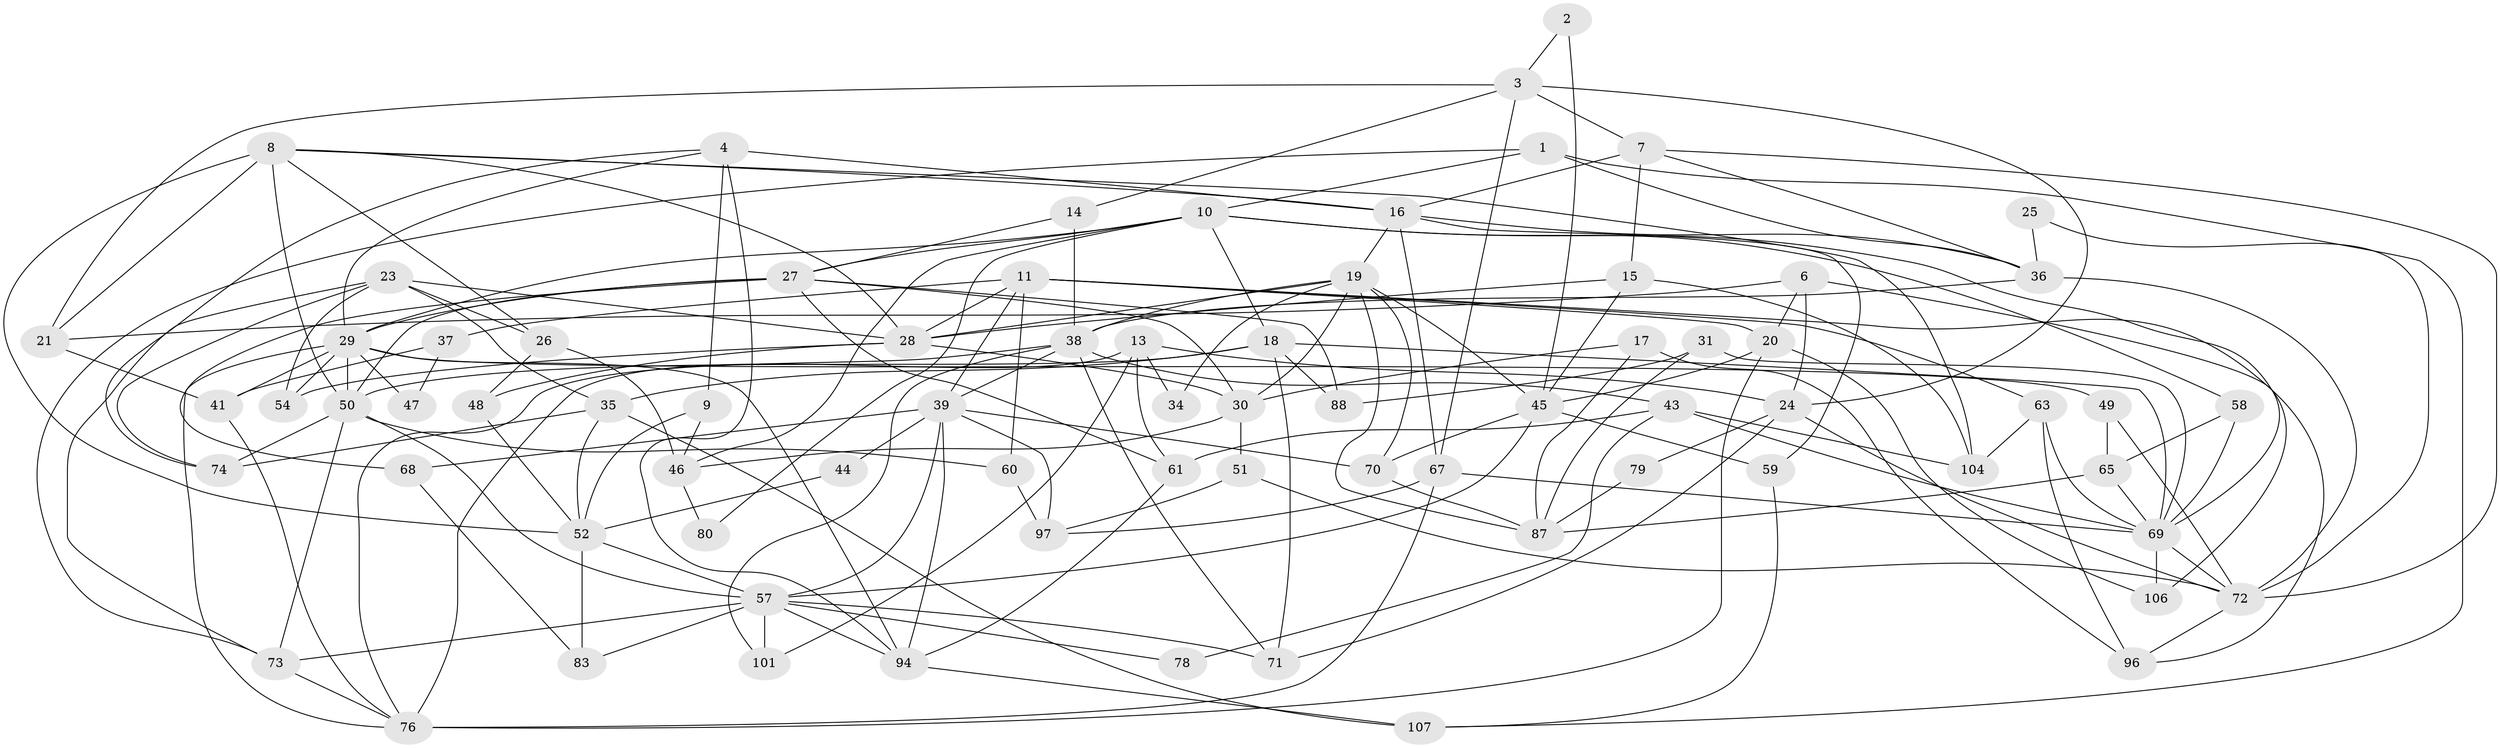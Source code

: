 // original degree distribution, {3: 0.28703703703703703, 2: 0.14814814814814814, 6: 0.12037037037037036, 4: 0.26851851851851855, 5: 0.10185185185185185, 7: 0.05555555555555555, 8: 0.018518518518518517}
// Generated by graph-tools (version 1.1) at 2025/11/02/27/25 16:11:21]
// undirected, 75 vertices, 180 edges
graph export_dot {
graph [start="1"]
  node [color=gray90,style=filled];
  1 [super="+90"];
  2;
  3 [super="+5"];
  4 [super="+32"];
  6;
  7;
  8 [super="+12"];
  9 [super="+53"];
  10 [super="+33"];
  11;
  13 [super="+42"];
  14;
  15 [super="+55"];
  16 [super="+22"];
  17;
  18 [super="+62"];
  19 [super="+64"];
  20 [super="+98"];
  21;
  23 [super="+103"];
  24 [super="+89"];
  25;
  26;
  27 [super="+95"];
  28 [super="+92"];
  29 [super="+84"];
  30;
  31;
  34;
  35 [super="+86"];
  36 [super="+85"];
  37;
  38 [super="+40"];
  39 [super="+93"];
  41;
  43;
  44;
  45 [super="+99"];
  46 [super="+56"];
  47;
  48;
  49;
  50 [super="+108"];
  51;
  52 [super="+81"];
  54;
  57 [super="+82"];
  58;
  59;
  60;
  61;
  63 [super="+100"];
  65 [super="+66"];
  67 [super="+105"];
  68;
  69 [super="+75"];
  70 [super="+77"];
  71;
  72 [super="+102"];
  73;
  74;
  76;
  78;
  79;
  80;
  83;
  87 [super="+91"];
  88;
  94;
  96;
  97;
  101;
  104;
  106;
  107;
  1 -- 107;
  1 -- 73;
  1 -- 10;
  1 -- 36;
  2 -- 45;
  2 -- 3;
  3 -- 67;
  3 -- 21;
  3 -- 7;
  3 -- 24;
  3 -- 14;
  4 -- 16 [weight=2];
  4 -- 74;
  4 -- 29;
  4 -- 94;
  4 -- 9;
  6 -- 24;
  6 -- 21;
  6 -- 106;
  6 -- 20;
  7 -- 72;
  7 -- 15;
  7 -- 36;
  7 -- 16;
  8 -- 104;
  8 -- 21;
  8 -- 16;
  8 -- 50;
  8 -- 52;
  8 -- 26;
  8 -- 28;
  9 -- 52;
  9 -- 46;
  10 -- 69;
  10 -- 29;
  10 -- 58;
  10 -- 80;
  10 -- 18;
  10 -- 27;
  10 -- 46;
  11 -- 37;
  11 -- 60;
  11 -- 63;
  11 -- 96;
  11 -- 20;
  11 -- 28;
  11 -- 39;
  13 -- 61;
  13 -- 34;
  13 -- 101;
  13 -- 76;
  13 -- 24;
  14 -- 38;
  14 -- 27;
  15 -- 104;
  15 -- 28;
  15 -- 45;
  16 -- 36;
  16 -- 59;
  16 -- 67;
  16 -- 19;
  17 -- 96;
  17 -- 30;
  17 -- 87;
  18 -- 69;
  18 -- 35;
  18 -- 50;
  18 -- 71;
  18 -- 88;
  19 -- 38;
  19 -- 34;
  19 -- 70;
  19 -- 87;
  19 -- 28;
  19 -- 30;
  19 -- 45;
  20 -- 106;
  20 -- 76;
  20 -- 45;
  21 -- 41;
  23 -- 26;
  23 -- 35;
  23 -- 54;
  23 -- 74;
  23 -- 73;
  23 -- 28;
  24 -- 79;
  24 -- 72;
  24 -- 71;
  25 -- 36;
  25 -- 72;
  26 -- 48;
  26 -- 46;
  27 -- 61;
  27 -- 29;
  27 -- 50;
  27 -- 68;
  27 -- 30;
  27 -- 88;
  28 -- 30;
  28 -- 48;
  28 -- 54;
  29 -- 41;
  29 -- 47;
  29 -- 54;
  29 -- 76;
  29 -- 49;
  29 -- 94;
  29 -- 50;
  30 -- 51;
  30 -- 46;
  31 -- 69;
  31 -- 88;
  31 -- 87;
  35 -- 74;
  35 -- 107;
  35 -- 52;
  36 -- 72;
  36 -- 38;
  37 -- 41;
  37 -- 47;
  38 -- 76;
  38 -- 39;
  38 -- 43;
  38 -- 101;
  38 -- 71;
  39 -- 97;
  39 -- 44;
  39 -- 68;
  39 -- 70 [weight=2];
  39 -- 57;
  39 -- 94;
  41 -- 76;
  43 -- 104;
  43 -- 61;
  43 -- 69;
  43 -- 78;
  44 -- 52;
  45 -- 59;
  45 -- 57;
  45 -- 70;
  46 -- 80;
  48 -- 52;
  49 -- 72;
  49 -- 65;
  50 -- 60;
  50 -- 73;
  50 -- 74;
  50 -- 57;
  51 -- 97;
  51 -- 72;
  52 -- 83;
  52 -- 57;
  57 -- 94;
  57 -- 71;
  57 -- 73;
  57 -- 83;
  57 -- 101;
  57 -- 78;
  58 -- 69;
  58 -- 65;
  59 -- 107;
  60 -- 97;
  61 -- 94;
  63 -- 96;
  63 -- 104;
  63 -- 69;
  65 -- 87;
  65 -- 69;
  67 -- 76 [weight=2];
  67 -- 97;
  67 -- 69;
  68 -- 83;
  69 -- 72;
  69 -- 106;
  70 -- 87;
  72 -- 96;
  73 -- 76;
  79 -- 87;
  94 -- 107;
}
